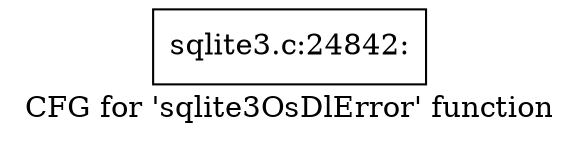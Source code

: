 digraph "CFG for 'sqlite3OsDlError' function" {
	label="CFG for 'sqlite3OsDlError' function";

	Node0x55c0f76536e0 [shape=record,label="{sqlite3.c:24842:}"];
}
